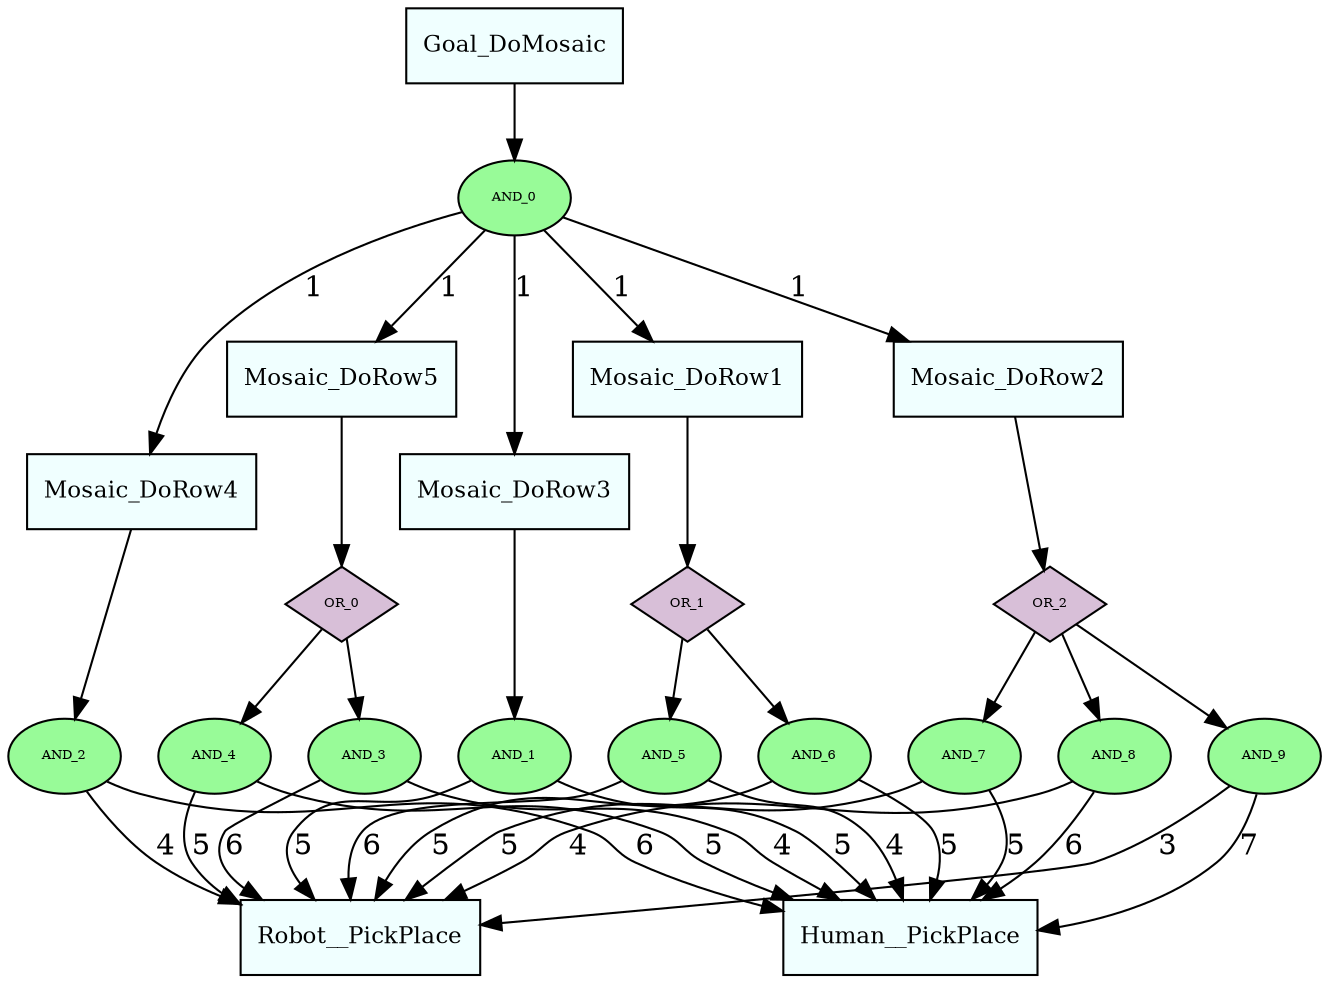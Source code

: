 digraph decomposition_graph {
	rankdir=TB;
	node [fontsize=11, style=filled, fillcolor=azure, shape = box]
	AND_0 [fontsize=6, shape= oval, style=filled, fillcolor= palegreen];
	Goal_DoMosaic -> AND_0;
	AND_0 -> Mosaic_DoRow3 [label= "1"];
	AND_0 -> Mosaic_DoRow4 [label= "1"];
	AND_0 -> Mosaic_DoRow5 [label= "1"];
	AND_0 -> Mosaic_DoRow1 [label= "1"];
	AND_0 -> Mosaic_DoRow2 [label= "1"];
	AND_1 [fontsize=6, shape= oval, style=filled, fillcolor= palegreen];
	Mosaic_DoRow3 -> AND_1;
	AND_1 -> Human__PickPlace [label= "5"];
	AND_1 -> Robot__PickPlace [label= "5"];
	AND_2 [fontsize=6, shape= oval, style=filled, fillcolor= palegreen];
	Mosaic_DoRow4 -> AND_2;
	AND_2 -> Human__PickPlace [label= "6"];
	AND_2 -> Robot__PickPlace [label= "4"];
	OR_0 [fontsize=6, shape= diamond, style=filled, fillcolor= thistle];
	Mosaic_DoRow5 -> OR_0;
	AND_3 [fontsize=6, shape= oval, style=filled, fillcolor= palegreen];
	OR_0 -> AND_3;
	AND_3 -> Human__PickPlace [label= "4"];
	AND_3 -> Robot__PickPlace [label= "6"];
	AND_4 [fontsize=6, shape= oval, style=filled, fillcolor= palegreen];
	OR_0 -> AND_4;
	AND_4 -> Human__PickPlace [label= "5"];
	AND_4 -> Robot__PickPlace [label= "5"];
	OR_1 [fontsize=6, shape= diamond, style=filled, fillcolor= thistle];
	Mosaic_DoRow1 -> OR_1;
	AND_5 [fontsize=6, shape= oval, style=filled, fillcolor= palegreen];
	OR_1 -> AND_5;
	AND_5 -> Human__PickPlace [label= "4"];
	AND_5 -> Robot__PickPlace [label= "6"];
	AND_6 [fontsize=6, shape= oval, style=filled, fillcolor= palegreen];
	OR_1 -> AND_6;
	AND_6 -> Human__PickPlace [label= "5"];
	AND_6 -> Robot__PickPlace [label= "5"];
	OR_2 [fontsize=6, shape= diamond, style=filled, fillcolor= thistle];
	Mosaic_DoRow2 -> OR_2;
	AND_7 [fontsize=6, shape= oval, style=filled, fillcolor= palegreen];
	OR_2 -> AND_7;
	AND_7 -> Human__PickPlace [label= "5"];
	AND_7 -> Robot__PickPlace [label= "5"];
	AND_8 [fontsize=6, shape= oval, style=filled, fillcolor= palegreen];
	OR_2 -> AND_8;
	AND_8 -> Human__PickPlace [label= "6"];
	AND_8 -> Robot__PickPlace [label= "4"];
	AND_9 [fontsize=6, shape= oval, style=filled, fillcolor= palegreen];
	OR_2 -> AND_9;
	AND_9 -> Human__PickPlace [label= "7"];
	AND_9 -> Robot__PickPlace [label= "3"];

}

